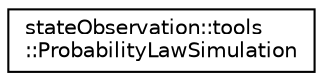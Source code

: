 digraph "Graphical Class Hierarchy"
{
  edge [fontname="Helvetica",fontsize="10",labelfontname="Helvetica",labelfontsize="10"];
  node [fontname="Helvetica",fontsize="10",shape=record];
  rankdir="LR";
  Node0 [label="stateObservation::tools\l::ProbabilityLawSimulation",height=0.2,width=0.4,color="black", fillcolor="white", style="filled",URL="$classstateObservation_1_1tools_1_1ProbabilityLawSimulation.html"];
}
